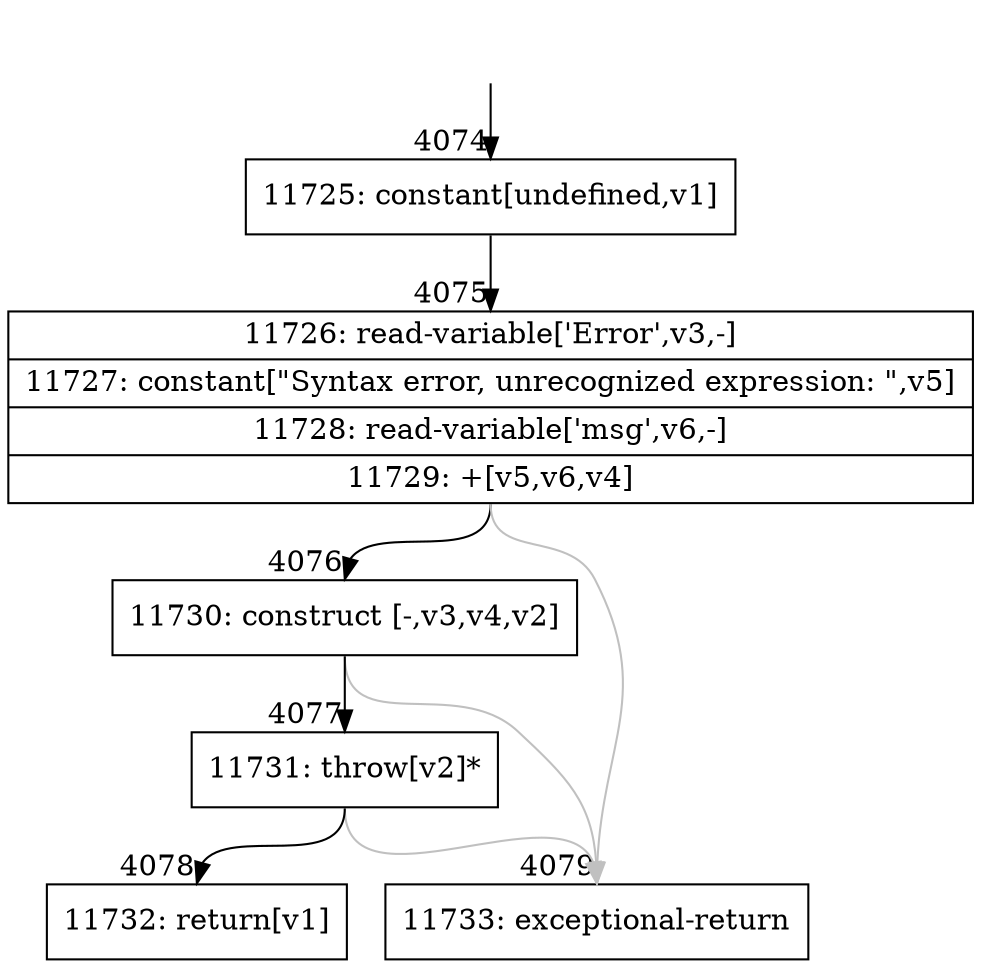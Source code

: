 digraph {
rankdir="TD"
BB_entry262[shape=none,label=""];
BB_entry262 -> BB4074 [tailport=s, headport=n, headlabel="    4074"]
BB4074 [shape=record label="{11725: constant[undefined,v1]}" ] 
BB4074 -> BB4075 [tailport=s, headport=n, headlabel="      4075"]
BB4075 [shape=record label="{11726: read-variable['Error',v3,-]|11727: constant[\"Syntax error, unrecognized expression: \",v5]|11728: read-variable['msg',v6,-]|11729: +[v5,v6,v4]}" ] 
BB4075 -> BB4076 [tailport=s, headport=n, headlabel="      4076"]
BB4075 -> BB4079 [tailport=s, headport=n, color=gray, headlabel="      4079"]
BB4076 [shape=record label="{11730: construct [-,v3,v4,v2]}" ] 
BB4076 -> BB4077 [tailport=s, headport=n, headlabel="      4077"]
BB4076 -> BB4079 [tailport=s, headport=n, color=gray]
BB4077 [shape=record label="{11731: throw[v2]*}" ] 
BB4077 -> BB4078 [tailport=s, headport=n, headlabel="      4078"]
BB4077 -> BB4079 [tailport=s, headport=n, color=gray]
BB4078 [shape=record label="{11732: return[v1]}" ] 
BB4079 [shape=record label="{11733: exceptional-return}" ] 
}
